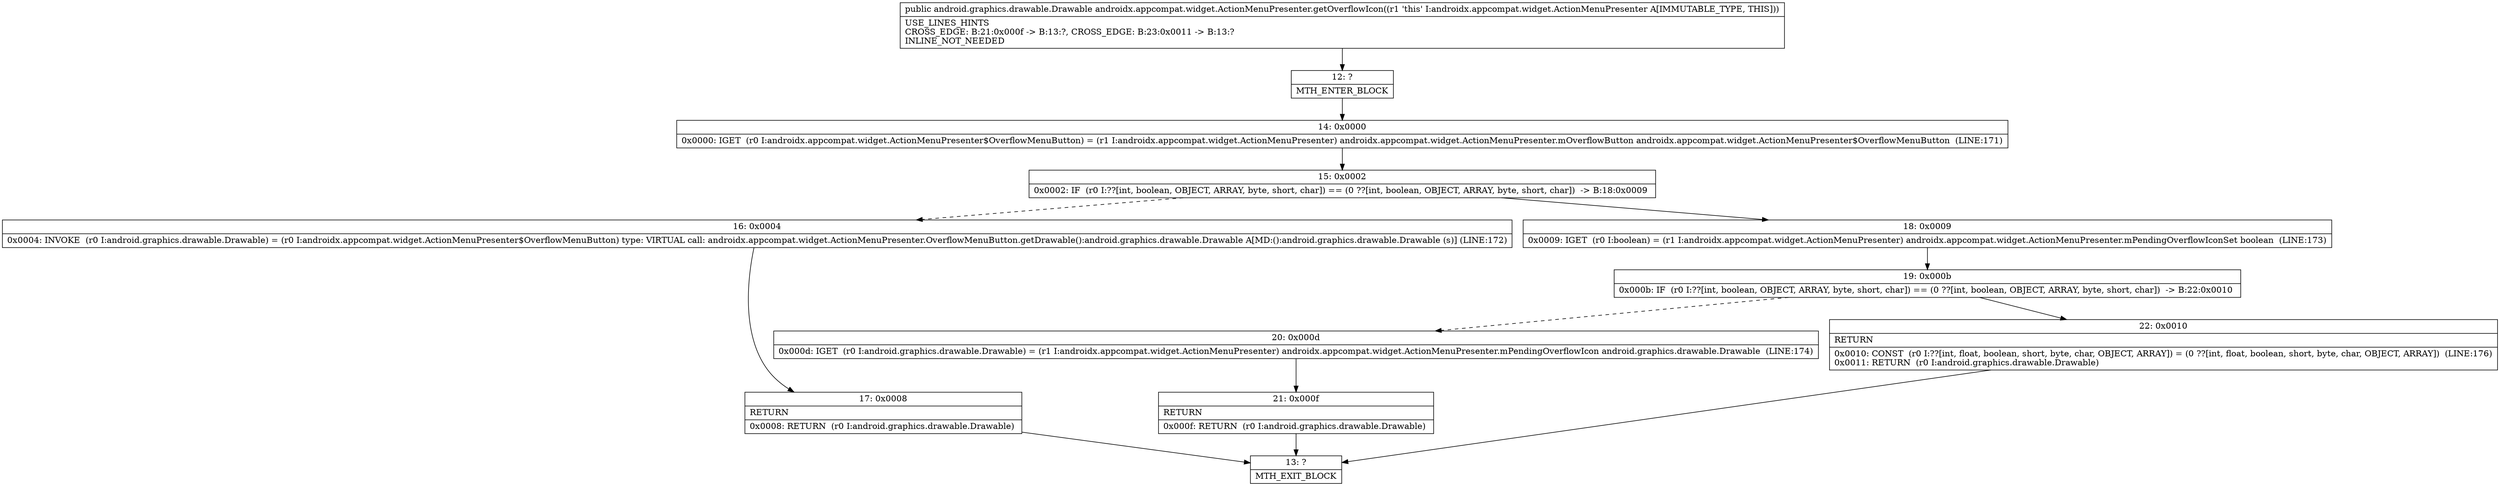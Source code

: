 digraph "CFG forandroidx.appcompat.widget.ActionMenuPresenter.getOverflowIcon()Landroid\/graphics\/drawable\/Drawable;" {
Node_12 [shape=record,label="{12\:\ ?|MTH_ENTER_BLOCK\l}"];
Node_14 [shape=record,label="{14\:\ 0x0000|0x0000: IGET  (r0 I:androidx.appcompat.widget.ActionMenuPresenter$OverflowMenuButton) = (r1 I:androidx.appcompat.widget.ActionMenuPresenter) androidx.appcompat.widget.ActionMenuPresenter.mOverflowButton androidx.appcompat.widget.ActionMenuPresenter$OverflowMenuButton  (LINE:171)\l}"];
Node_15 [shape=record,label="{15\:\ 0x0002|0x0002: IF  (r0 I:??[int, boolean, OBJECT, ARRAY, byte, short, char]) == (0 ??[int, boolean, OBJECT, ARRAY, byte, short, char])  \-\> B:18:0x0009 \l}"];
Node_16 [shape=record,label="{16\:\ 0x0004|0x0004: INVOKE  (r0 I:android.graphics.drawable.Drawable) = (r0 I:androidx.appcompat.widget.ActionMenuPresenter$OverflowMenuButton) type: VIRTUAL call: androidx.appcompat.widget.ActionMenuPresenter.OverflowMenuButton.getDrawable():android.graphics.drawable.Drawable A[MD:():android.graphics.drawable.Drawable (s)] (LINE:172)\l}"];
Node_17 [shape=record,label="{17\:\ 0x0008|RETURN\l|0x0008: RETURN  (r0 I:android.graphics.drawable.Drawable) \l}"];
Node_13 [shape=record,label="{13\:\ ?|MTH_EXIT_BLOCK\l}"];
Node_18 [shape=record,label="{18\:\ 0x0009|0x0009: IGET  (r0 I:boolean) = (r1 I:androidx.appcompat.widget.ActionMenuPresenter) androidx.appcompat.widget.ActionMenuPresenter.mPendingOverflowIconSet boolean  (LINE:173)\l}"];
Node_19 [shape=record,label="{19\:\ 0x000b|0x000b: IF  (r0 I:??[int, boolean, OBJECT, ARRAY, byte, short, char]) == (0 ??[int, boolean, OBJECT, ARRAY, byte, short, char])  \-\> B:22:0x0010 \l}"];
Node_20 [shape=record,label="{20\:\ 0x000d|0x000d: IGET  (r0 I:android.graphics.drawable.Drawable) = (r1 I:androidx.appcompat.widget.ActionMenuPresenter) androidx.appcompat.widget.ActionMenuPresenter.mPendingOverflowIcon android.graphics.drawable.Drawable  (LINE:174)\l}"];
Node_21 [shape=record,label="{21\:\ 0x000f|RETURN\l|0x000f: RETURN  (r0 I:android.graphics.drawable.Drawable) \l}"];
Node_22 [shape=record,label="{22\:\ 0x0010|RETURN\l|0x0010: CONST  (r0 I:??[int, float, boolean, short, byte, char, OBJECT, ARRAY]) = (0 ??[int, float, boolean, short, byte, char, OBJECT, ARRAY])  (LINE:176)\l0x0011: RETURN  (r0 I:android.graphics.drawable.Drawable) \l}"];
MethodNode[shape=record,label="{public android.graphics.drawable.Drawable androidx.appcompat.widget.ActionMenuPresenter.getOverflowIcon((r1 'this' I:androidx.appcompat.widget.ActionMenuPresenter A[IMMUTABLE_TYPE, THIS]))  | USE_LINES_HINTS\lCROSS_EDGE: B:21:0x000f \-\> B:13:?, CROSS_EDGE: B:23:0x0011 \-\> B:13:?\lINLINE_NOT_NEEDED\l}"];
MethodNode -> Node_12;Node_12 -> Node_14;
Node_14 -> Node_15;
Node_15 -> Node_16[style=dashed];
Node_15 -> Node_18;
Node_16 -> Node_17;
Node_17 -> Node_13;
Node_18 -> Node_19;
Node_19 -> Node_20[style=dashed];
Node_19 -> Node_22;
Node_20 -> Node_21;
Node_21 -> Node_13;
Node_22 -> Node_13;
}

